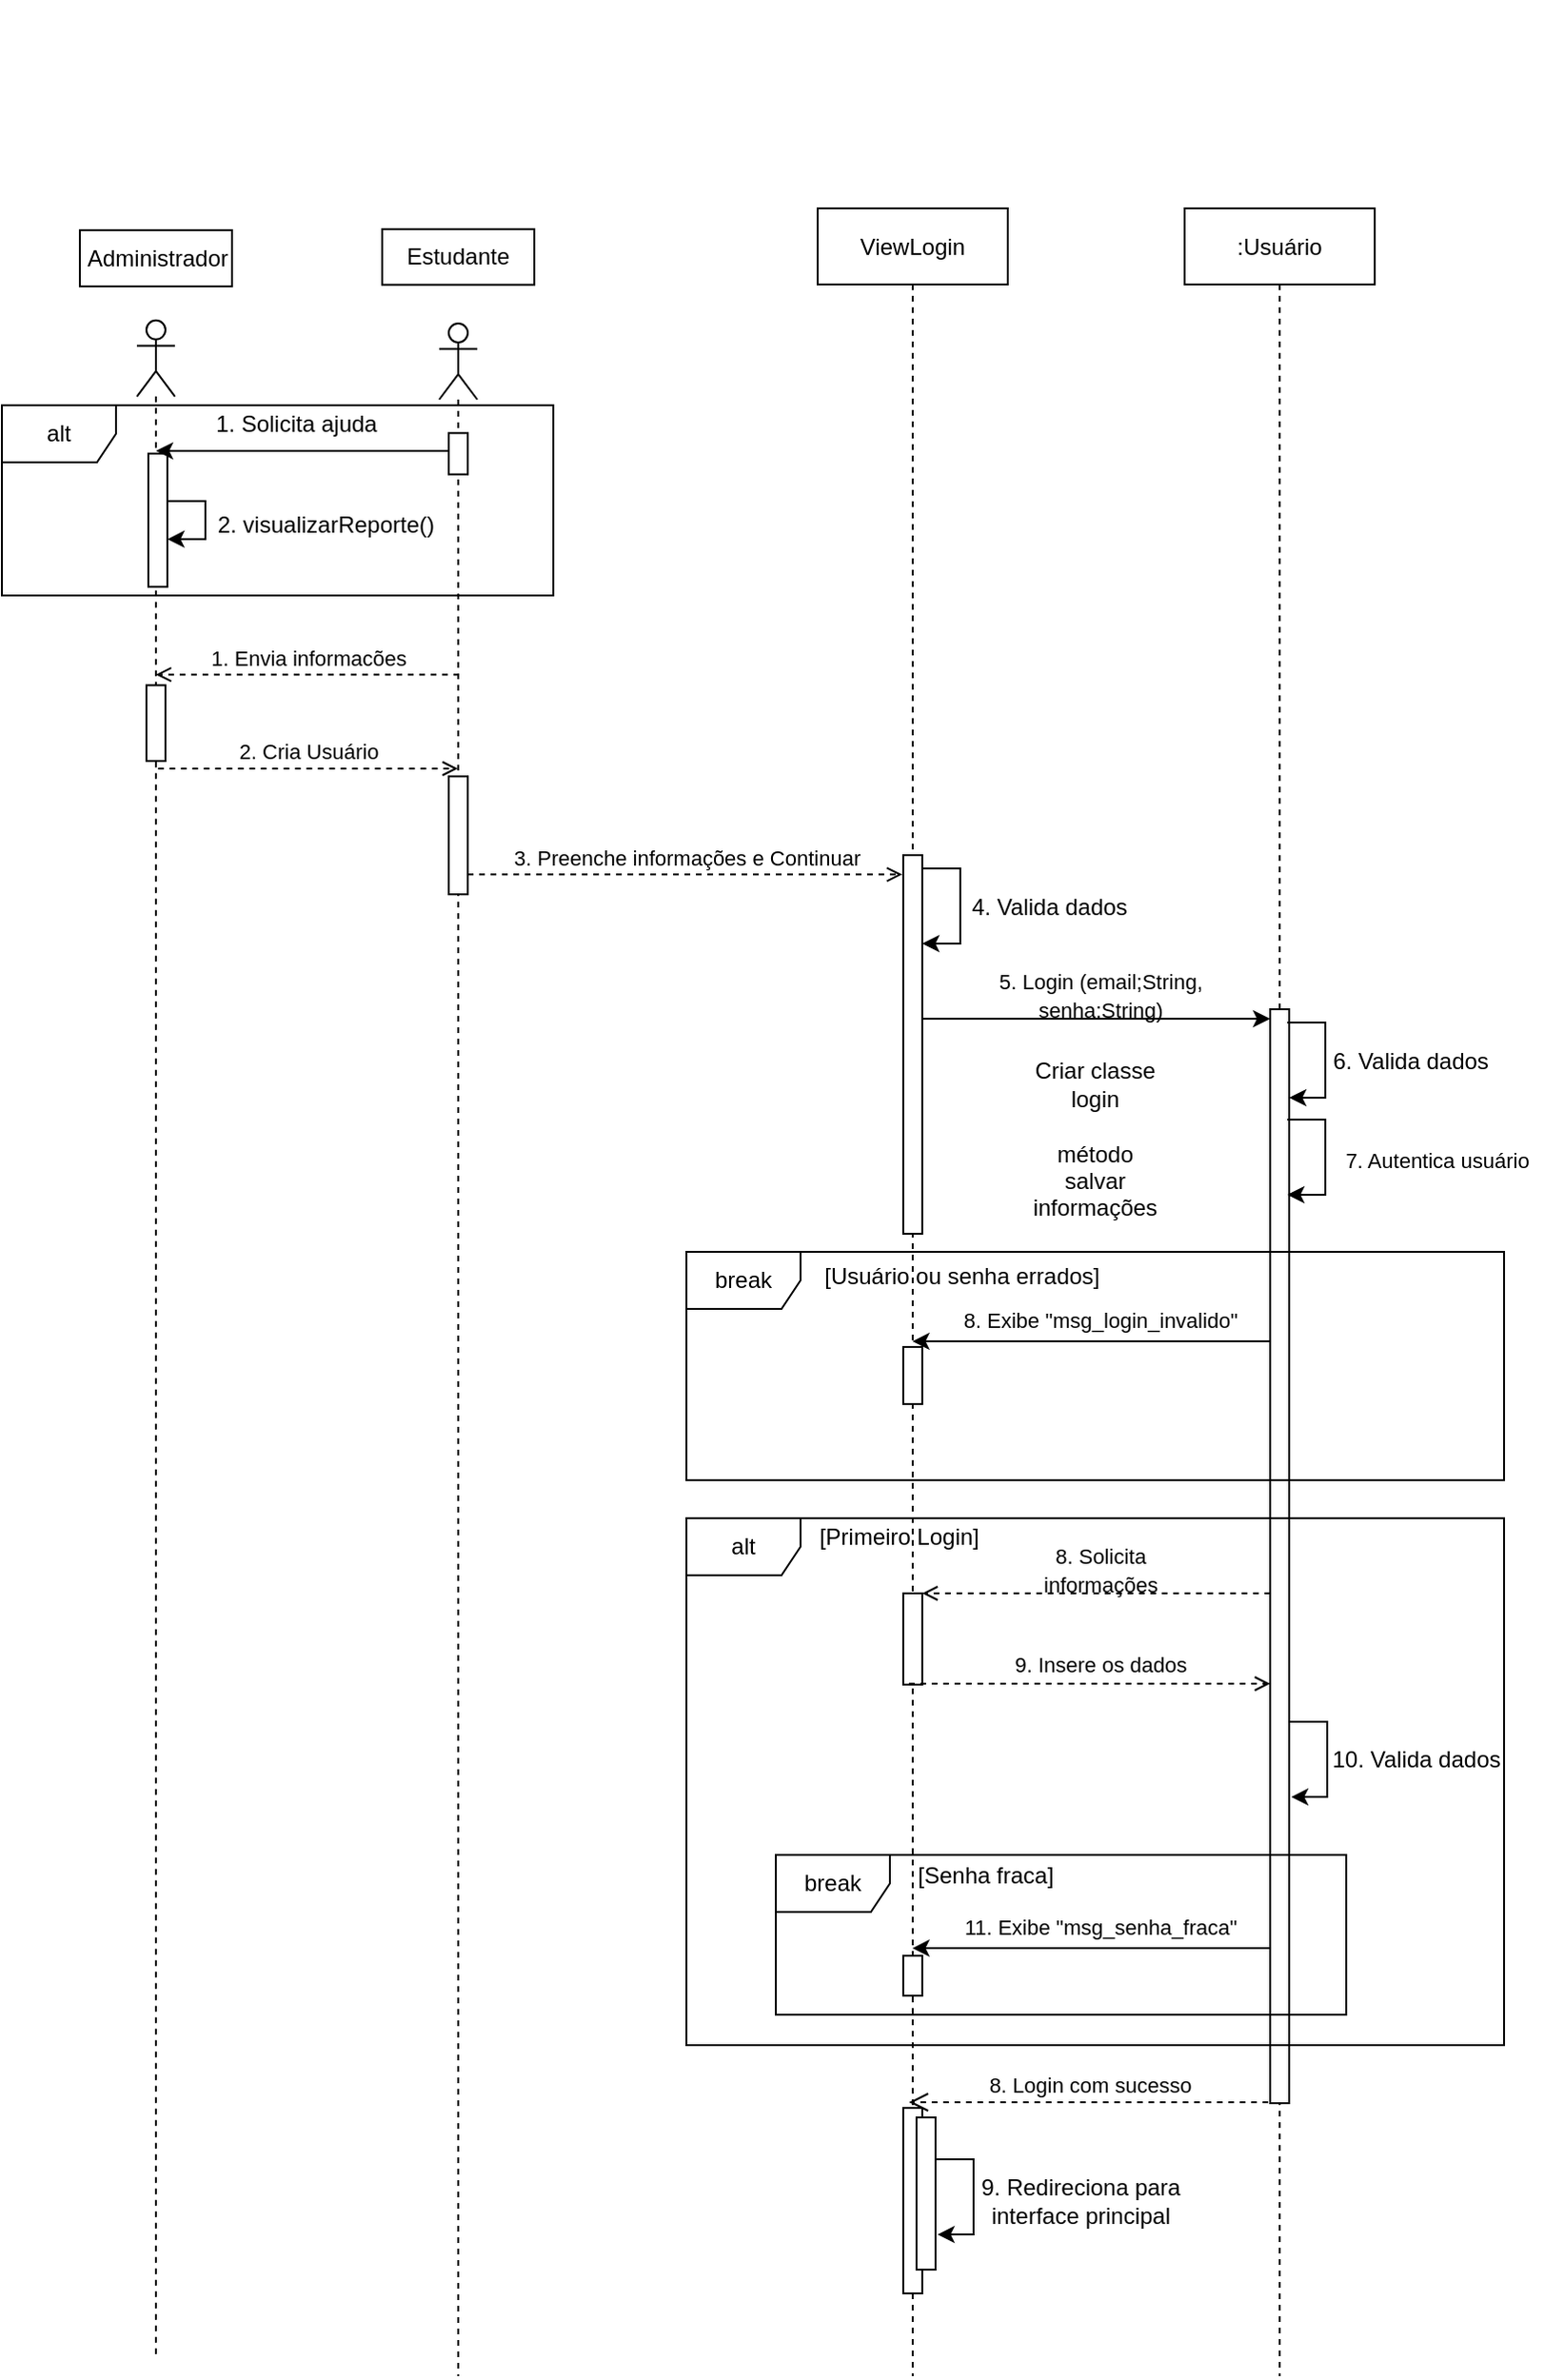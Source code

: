 <mxfile version="27.0.9">
  <diagram name="Page-1" id="2YBvvXClWsGukQMizWep">
    <mxGraphModel dx="752" dy="1515" grid="1" gridSize="10" guides="1" tooltips="1" connect="1" arrows="1" fold="1" page="1" pageScale="1" pageWidth="850" pageHeight="1100" math="0" shadow="0">
      <root>
        <mxCell id="0" />
        <mxCell id="1" parent="0" />
        <mxCell id="NsajczHUsV50mXrBi48d-21" value="" style="group" parent="1" vertex="1" connectable="0">
          <mxGeometry x="70" y="-48.98" width="191" height="1176.98" as="geometry" />
        </mxCell>
        <mxCell id="6BkVtb6d-tIbxzMtLwiw-17" value="" style="rounded=0;whiteSpace=wrap;html=1;" vertex="1" parent="NsajczHUsV50mXrBi48d-21">
          <mxGeometry x="-9" y="120.953" width="80" height="29.54" as="geometry" />
        </mxCell>
        <mxCell id="NsajczHUsV50mXrBi48d-18" value="" style="shape=umlLifeline;perimeter=lifelinePerimeter;whiteSpace=wrap;html=1;container=1;dropTarget=0;collapsible=0;recursiveResize=0;outlineConnect=0;portConstraint=eastwest;newEdgeStyle={&quot;curved&quot;:0,&quot;rounded&quot;:0};participant=umlActor;" parent="NsajczHUsV50mXrBi48d-21" vertex="1">
          <mxGeometry x="21" y="168.396" width="20" height="1069.982" as="geometry" />
        </mxCell>
        <mxCell id="6BkVtb6d-tIbxzMtLwiw-78" value="" style="html=1;points=[[0,0,0,0,5],[0,1,0,0,-5],[1,0,0,0,5],[1,1,0,0,-5]];perimeter=orthogonalPerimeter;outlineConnect=0;targetShapes=umlLifeline;portConstraint=eastwest;newEdgeStyle={&quot;curved&quot;:0,&quot;rounded&quot;:0};" vertex="1" parent="NsajczHUsV50mXrBi48d-18">
          <mxGeometry x="6" y="70" width="10" height="70" as="geometry" />
        </mxCell>
        <mxCell id="6BkVtb6d-tIbxzMtLwiw-79" style="edgeStyle=orthogonalEdgeStyle;rounded=0;orthogonalLoop=1;jettySize=auto;html=1;curved=0;" edge="1" parent="NsajczHUsV50mXrBi48d-18" source="6BkVtb6d-tIbxzMtLwiw-78" target="6BkVtb6d-tIbxzMtLwiw-78">
          <mxGeometry relative="1" as="geometry" />
        </mxCell>
        <mxCell id="NsajczHUsV50mXrBi48d-20" value="Administrador" style="text;html=1;align=center;verticalAlign=middle;whiteSpace=wrap;rounded=0;" parent="NsajczHUsV50mXrBi48d-21" vertex="1">
          <mxGeometry x="-8" y="82.223" width="80" height="106.998" as="geometry" />
        </mxCell>
        <mxCell id="NsajczHUsV50mXrBi48d-26" value="" style="html=1;points=[[0,0,0,0,5],[0,1,0,0,-5],[1,0,0,0,5],[1,1,0,0,-5]];perimeter=orthogonalPerimeter;outlineConnect=0;targetShapes=umlLifeline;portConstraint=eastwest;newEdgeStyle={&quot;curved&quot;:0,&quot;rounded&quot;:0};" parent="NsajczHUsV50mXrBi48d-21" vertex="1">
          <mxGeometry x="26" y="360.17" width="10" height="39.83" as="geometry" />
        </mxCell>
        <mxCell id="6BkVtb6d-tIbxzMtLwiw-77" value="1. Solicita ajuda" style="text;html=1;align=center;verticalAlign=middle;whiteSpace=wrap;rounded=0;" vertex="1" parent="NsajczHUsV50mXrBi48d-21">
          <mxGeometry x="60" y="206.479" width="90" height="33.406" as="geometry" />
        </mxCell>
        <mxCell id="6BkVtb6d-tIbxzMtLwiw-80" value="2. visualizarReporte()" style="text;html=1;align=center;verticalAlign=middle;whiteSpace=wrap;rounded=0;" vertex="1" parent="NsajczHUsV50mXrBi48d-21">
          <mxGeometry x="61" y="259.566" width="119" height="33.406" as="geometry" />
        </mxCell>
        <mxCell id="6BkVtb6d-tIbxzMtLwiw-1" value="2. Cria Usuário" style="html=1;verticalAlign=bottom;endArrow=open;curved=0;rounded=0;dashed=1;endFill=0;" edge="1" parent="NsajczHUsV50mXrBi48d-21">
          <mxGeometry x="0.001" relative="1" as="geometry">
            <mxPoint x="32.163" y="403.98" as="sourcePoint" />
            <mxPoint x="189.83" y="403.98" as="targetPoint" />
            <mxPoint as="offset" />
          </mxGeometry>
        </mxCell>
        <mxCell id="NsajczHUsV50mXrBi48d-23" value="" style="group" parent="1" vertex="1" connectable="0">
          <mxGeometry x="225" y="-19" width="80" height="1219" as="geometry" />
        </mxCell>
        <mxCell id="s_rgGlajOxWAFrACk7eH-6" value="" style="shape=umlLifeline;perimeter=lifelinePerimeter;whiteSpace=wrap;html=1;container=1;dropTarget=0;collapsible=0;recursiveResize=0;outlineConnect=0;portConstraint=eastwest;newEdgeStyle={&quot;curved&quot;:0,&quot;rounded&quot;:0};participant=umlActor;" parent="NsajczHUsV50mXrBi48d-23" vertex="1">
          <mxGeometry x="25" y="139.999" width="20" height="1079.001" as="geometry" />
        </mxCell>
        <mxCell id="6BkVtb6d-tIbxzMtLwiw-3" value="3. Preenche informações e Continuar" style="html=1;verticalAlign=bottom;endArrow=open;curved=0;rounded=0;dashed=1;endFill=0;" edge="1" parent="NsajczHUsV50mXrBi48d-23">
          <mxGeometry relative="1" as="geometry">
            <mxPoint x="40" y="429.675" as="sourcePoint" />
            <mxPoint x="268.5" y="429.675" as="targetPoint" />
          </mxGeometry>
        </mxCell>
        <mxCell id="NsajczHUsV50mXrBi48d-27" value="1. Envia informacões" style="html=1;verticalAlign=bottom;endArrow=open;curved=0;rounded=0;dashed=1;endFill=0;" parent="NsajczHUsV50mXrBi48d-23" edge="1">
          <mxGeometry relative="1" as="geometry">
            <mxPoint x="35.5" y="324.602" as="sourcePoint" />
            <mxPoint x="-124.071" y="324.602" as="targetPoint" />
          </mxGeometry>
        </mxCell>
        <mxCell id="6BkVtb6d-tIbxzMtLwiw-70" value="" style="group" vertex="1" connectable="0" parent="NsajczHUsV50mXrBi48d-23">
          <mxGeometry x="-5" y="68.675" width="80" height="72.796" as="geometry" />
        </mxCell>
        <mxCell id="6BkVtb6d-tIbxzMtLwiw-18" value="" style="rounded=0;whiteSpace=wrap;html=1;" vertex="1" parent="6BkVtb6d-tIbxzMtLwiw-70">
          <mxGeometry y="21.767" width="80" height="29.264" as="geometry" />
        </mxCell>
        <mxCell id="NsajczHUsV50mXrBi48d-22" value="Estudante" style="text;html=1;align=center;verticalAlign=middle;whiteSpace=wrap;rounded=0;" parent="6BkVtb6d-tIbxzMtLwiw-70" vertex="1">
          <mxGeometry width="80" height="72.796" as="geometry" />
        </mxCell>
        <mxCell id="NsajczHUsV50mXrBi48d-24" value="" style="html=1;points=[[0,0,0,0,5],[0,1,0,0,-5],[1,0,0,0,5],[1,1,0,0,-5]];perimeter=orthogonalPerimeter;outlineConnect=0;targetShapes=umlLifeline;portConstraint=eastwest;newEdgeStyle={&quot;curved&quot;:0,&quot;rounded&quot;:0};" parent="NsajczHUsV50mXrBi48d-23" vertex="1">
          <mxGeometry x="30" y="378.097" width="10" height="61.983" as="geometry" />
        </mxCell>
        <mxCell id="6BkVtb6d-tIbxzMtLwiw-73" value="" style="html=1;points=[[0,0,0,0,5],[0,1,0,0,-5],[1,0,0,0,5],[1,1,0,0,-5]];perimeter=orthogonalPerimeter;outlineConnect=0;targetShapes=umlLifeline;portConstraint=eastwest;newEdgeStyle={&quot;curved&quot;:0,&quot;rounded&quot;:0};" vertex="1" parent="NsajczHUsV50mXrBi48d-23">
          <mxGeometry x="30" y="197.643" width="10" height="21.694" as="geometry" />
        </mxCell>
        <mxCell id="6BkVtb6d-tIbxzMtLwiw-15" value="6. Valida dados" style="text;html=1;align=center;verticalAlign=middle;whiteSpace=wrap;rounded=0;" vertex="1" parent="1">
          <mxGeometry x="718" y="493.5" width="86" height="30" as="geometry" />
        </mxCell>
        <mxCell id="6BkVtb6d-tIbxzMtLwiw-21" value=":Usuário" style="shape=umlLifeline;perimeter=lifelinePerimeter;whiteSpace=wrap;html=1;container=1;dropTarget=0;collapsible=0;recursiveResize=0;outlineConnect=0;portConstraint=eastwest;newEdgeStyle={&quot;curved&quot;:0,&quot;rounded&quot;:0};" vertex="1" parent="1">
          <mxGeometry x="642" y="60.5" width="100" height="1139.5" as="geometry" />
        </mxCell>
        <mxCell id="6BkVtb6d-tIbxzMtLwiw-22" value="" style="html=1;points=[[0,0,0,0,5],[0,1,0,0,-5],[1,0,0,0,5],[1,1,0,0,-5]];perimeter=orthogonalPerimeter;outlineConnect=0;targetShapes=umlLifeline;portConstraint=eastwest;newEdgeStyle={&quot;curved&quot;:0,&quot;rounded&quot;:0};" vertex="1" parent="6BkVtb6d-tIbxzMtLwiw-21">
          <mxGeometry x="45" y="421" width="10" height="575" as="geometry" />
        </mxCell>
        <mxCell id="6BkVtb6d-tIbxzMtLwiw-23" style="edgeStyle=orthogonalEdgeStyle;rounded=0;orthogonalLoop=1;jettySize=auto;html=1;curved=0;" edge="1" parent="1" target="6BkVtb6d-tIbxzMtLwiw-22">
          <mxGeometry relative="1" as="geometry">
            <mxPoint x="696" y="488.48" as="sourcePoint" />
            <mxPoint x="704" y="528" as="targetPoint" />
            <Array as="points">
              <mxPoint x="716" y="489" />
              <mxPoint x="716" y="528" />
            </Array>
          </mxGeometry>
        </mxCell>
        <mxCell id="6BkVtb6d-tIbxzMtLwiw-25" style="edgeStyle=orthogonalEdgeStyle;rounded=0;orthogonalLoop=1;jettySize=auto;html=1;curved=0;" edge="1" parent="1">
          <mxGeometry relative="1" as="geometry">
            <mxPoint x="696" y="539.48" as="sourcePoint" />
            <mxPoint x="696" y="579" as="targetPoint" />
            <Array as="points">
              <mxPoint x="716" y="540" />
              <mxPoint x="716" y="579" />
            </Array>
          </mxGeometry>
        </mxCell>
        <mxCell id="6BkVtb6d-tIbxzMtLwiw-26" value="&lt;span style=&quot;font-size: 11px; text-wrap-mode: nowrap; background-color: rgb(255, 255, 255);&quot;&gt;7. Autentica usuário&lt;/span&gt;" style="text;html=1;align=center;verticalAlign=middle;whiteSpace=wrap;rounded=0;" vertex="1" parent="1">
          <mxGeometry x="720" y="546" width="110" height="30" as="geometry" />
        </mxCell>
        <mxCell id="6BkVtb6d-tIbxzMtLwiw-27" value="4. Valida dados" style="text;html=1;align=center;verticalAlign=middle;whiteSpace=wrap;rounded=0;" vertex="1" parent="1">
          <mxGeometry x="528" y="412.5" width="86" height="30" as="geometry" />
        </mxCell>
        <mxCell id="6BkVtb6d-tIbxzMtLwiw-28" value="ViewLogin" style="shape=umlLifeline;perimeter=lifelinePerimeter;whiteSpace=wrap;html=1;container=1;dropTarget=0;collapsible=0;recursiveResize=0;outlineConnect=0;portConstraint=eastwest;newEdgeStyle={&quot;curved&quot;:0,&quot;rounded&quot;:0};" vertex="1" parent="1">
          <mxGeometry x="449" y="60.5" width="100" height="1139.5" as="geometry" />
        </mxCell>
        <mxCell id="6BkVtb6d-tIbxzMtLwiw-29" value="" style="html=1;points=[[0,0,0,0,5],[0,1,0,0,-5],[1,0,0,0,5],[1,1,0,0,-5]];perimeter=orthogonalPerimeter;outlineConnect=0;targetShapes=umlLifeline;portConstraint=eastwest;newEdgeStyle={&quot;curved&quot;:0,&quot;rounded&quot;:0};" vertex="1" parent="6BkVtb6d-tIbxzMtLwiw-28">
          <mxGeometry x="45" y="340" width="10" height="199" as="geometry" />
        </mxCell>
        <mxCell id="6BkVtb6d-tIbxzMtLwiw-42" value="" style="html=1;points=[[0,0,0,0,5],[0,1,0,0,-5],[1,0,0,0,5],[1,1,0,0,-5]];perimeter=orthogonalPerimeter;outlineConnect=0;targetShapes=umlLifeline;portConstraint=eastwest;newEdgeStyle={&quot;curved&quot;:0,&quot;rounded&quot;:0};" vertex="1" parent="6BkVtb6d-tIbxzMtLwiw-28">
          <mxGeometry x="45" y="728" width="10" height="48" as="geometry" />
        </mxCell>
        <mxCell id="6BkVtb6d-tIbxzMtLwiw-65" value="" style="html=1;points=[[0,0,0,0,5],[0,1,0,0,-5],[1,0,0,0,5],[1,1,0,0,-5]];perimeter=orthogonalPerimeter;outlineConnect=0;targetShapes=umlLifeline;portConstraint=eastwest;newEdgeStyle={&quot;curved&quot;:0,&quot;rounded&quot;:0};" vertex="1" parent="6BkVtb6d-tIbxzMtLwiw-28">
          <mxGeometry x="45" y="998.5" width="10" height="97.5" as="geometry" />
        </mxCell>
        <mxCell id="6BkVtb6d-tIbxzMtLwiw-66" value="" style="html=1;points=[[0,0,0,0,5],[0,1,0,0,-5],[1,0,0,0,5],[1,1,0,0,-5]];perimeter=orthogonalPerimeter;outlineConnect=0;targetShapes=umlLifeline;portConstraint=eastwest;newEdgeStyle={&quot;curved&quot;:0,&quot;rounded&quot;:0};" vertex="1" parent="6BkVtb6d-tIbxzMtLwiw-28">
          <mxGeometry x="52" y="1003.5" width="10" height="80" as="geometry" />
        </mxCell>
        <mxCell id="6BkVtb6d-tIbxzMtLwiw-30" style="edgeStyle=orthogonalEdgeStyle;rounded=0;orthogonalLoop=1;jettySize=auto;html=1;curved=0;" edge="1" parent="1" target="6BkVtb6d-tIbxzMtLwiw-29">
          <mxGeometry relative="1" as="geometry">
            <mxPoint x="504" y="407.48" as="sourcePoint" />
            <mxPoint x="524" y="429" as="targetPoint" />
            <Array as="points">
              <mxPoint x="524" y="408" />
              <mxPoint x="524" y="447" />
            </Array>
          </mxGeometry>
        </mxCell>
        <mxCell id="6BkVtb6d-tIbxzMtLwiw-32" value="&lt;span style=&quot;font-size: 11px; text-wrap-mode: nowrap; background-color: rgb(255, 255, 255);&quot;&gt;5. Login (email;String, senha:String)&lt;/span&gt;" style="text;html=1;align=center;verticalAlign=middle;whiteSpace=wrap;rounded=0;" vertex="1" parent="1">
          <mxGeometry x="510" y="459" width="176" height="30" as="geometry" />
        </mxCell>
        <mxCell id="6BkVtb6d-tIbxzMtLwiw-33" style="edgeStyle=orthogonalEdgeStyle;rounded=0;orthogonalLoop=1;jettySize=auto;html=1;curved=0;entryX=0;entryY=0;entryDx=0;entryDy=5;entryPerimeter=0;" edge="1" parent="1" source="6BkVtb6d-tIbxzMtLwiw-29" target="6BkVtb6d-tIbxzMtLwiw-22">
          <mxGeometry relative="1" as="geometry">
            <Array as="points">
              <mxPoint x="587" y="487" />
            </Array>
          </mxGeometry>
        </mxCell>
        <mxCell id="6BkVtb6d-tIbxzMtLwiw-38" value="&lt;span style=&quot;font-size: 11px; text-wrap-mode: nowrap; background-color: rgb(255, 255, 255);&quot;&gt;8. Solicita informações&lt;/span&gt;" style="text;html=1;align=center;verticalAlign=middle;whiteSpace=wrap;rounded=0;" vertex="1" parent="1">
          <mxGeometry x="543" y="766" width="110" height="20" as="geometry" />
        </mxCell>
        <mxCell id="6BkVtb6d-tIbxzMtLwiw-40" value="break" style="shape=umlFrame;whiteSpace=wrap;html=1;pointerEvents=0;" vertex="1" parent="1">
          <mxGeometry x="380" y="609" width="430" height="120" as="geometry" />
        </mxCell>
        <mxCell id="6BkVtb6d-tIbxzMtLwiw-45" style="edgeStyle=orthogonalEdgeStyle;rounded=0;orthogonalLoop=1;jettySize=auto;html=1;curved=0;" edge="1" parent="1">
          <mxGeometry relative="1" as="geometry">
            <mxPoint x="687" y="656.034" as="sourcePoint" />
            <mxPoint x="498.81" y="656.034" as="targetPoint" />
            <Array as="points">
              <mxPoint x="580" y="656" />
              <mxPoint x="580" y="656" />
            </Array>
          </mxGeometry>
        </mxCell>
        <mxCell id="6BkVtb6d-tIbxzMtLwiw-46" value="" style="html=1;points=[[0,0,0,0,5],[0,1,0,0,-5],[1,0,0,0,5],[1,1,0,0,-5]];perimeter=orthogonalPerimeter;outlineConnect=0;targetShapes=umlLifeline;portConstraint=eastwest;newEdgeStyle={&quot;curved&quot;:0,&quot;rounded&quot;:0};" vertex="1" parent="1">
          <mxGeometry x="494" y="659" width="10" height="30" as="geometry" />
        </mxCell>
        <mxCell id="6BkVtb6d-tIbxzMtLwiw-47" value="&lt;span style=&quot;font-size: 11px; text-wrap-mode: nowrap; background-color: rgb(255, 255, 255);&quot;&gt;8. Exibe &quot;msg_login_invalido&quot;&lt;/span&gt;&lt;span style=&quot;color: rgba(0, 0, 0, 0); font-family: monospace; font-size: 0px; text-align: start; text-wrap-mode: nowrap;&quot;&gt;%3CmxGraphModel%3E%3Croot%3E%3CmxCell%20id%3D%220%22%2F%3E%3CmxCell%20id%3D%221%22%20parent%3D%220%22%2F%3E%3CmxCell%20id%3D%222%22%20value%3D%22%26lt%3Bspan%20style%3D%26quot%3Bfont-size%3A%2011px%3B%20text-wrap-mode%3A%20nowrap%3B%20background-color%3A%20rgb(255%2C%20255%2C%20255)%3B%26quot%3B%26gt%3B5.%20Login%20(email%3BString%2C%20senha%3AString)%26lt%3B%2Fspan%26gt%3B%22%20style%3D%22text%3Bhtml%3D1%3Balign%3Dcenter%3BverticalAlign%3Dmiddle%3BwhiteSpace%3Dwrap%3Brounded%3D0%3B%22%20vertex%3D%221%22%20parent%3D%221%22%3E%3CmxGeometry%20x%3D%22510%22%20y%3D%22310%22%20width%3D%22176%22%20height%3D%2230%22%20as%3D%22geometry%22%2F%3E%3C%2FmxCell%3E%3C%2Froot%3E%3C%2FmxGraphModel%3E&lt;/span&gt;" style="text;html=1;align=center;verticalAlign=middle;whiteSpace=wrap;rounded=0;" vertex="1" parent="1">
          <mxGeometry x="510" y="630" width="176" height="30" as="geometry" />
        </mxCell>
        <mxCell id="6BkVtb6d-tIbxzMtLwiw-48" value="[Usuário ou senha errados]" style="text;html=1;align=center;verticalAlign=middle;whiteSpace=wrap;rounded=0;" vertex="1" parent="1">
          <mxGeometry x="445" y="607" width="160" height="30" as="geometry" />
        </mxCell>
        <mxCell id="6BkVtb6d-tIbxzMtLwiw-49" value="alt" style="shape=umlFrame;whiteSpace=wrap;html=1;pointerEvents=0;" vertex="1" parent="1">
          <mxGeometry x="380" y="749" width="430" height="277" as="geometry" />
        </mxCell>
        <mxCell id="6BkVtb6d-tIbxzMtLwiw-50" value="[Primeiro Login]" style="text;html=1;align=center;verticalAlign=middle;whiteSpace=wrap;rounded=0;" vertex="1" parent="1">
          <mxGeometry x="412" y="744" width="160" height="30" as="geometry" />
        </mxCell>
        <mxCell id="6BkVtb6d-tIbxzMtLwiw-51" value="" style="endArrow=open;html=1;rounded=0;dashed=1;endFill=0;" edge="1" parent="1" source="6BkVtb6d-tIbxzMtLwiw-22" target="6BkVtb6d-tIbxzMtLwiw-42">
          <mxGeometry width="50" height="50" relative="1" as="geometry">
            <mxPoint x="600" y="796" as="sourcePoint" />
            <mxPoint x="650" y="746" as="targetPoint" />
          </mxGeometry>
        </mxCell>
        <mxCell id="6BkVtb6d-tIbxzMtLwiw-52" value="" style="endArrow=open;html=1;rounded=0;dashed=1;endFill=0;" edge="1" parent="1" target="6BkVtb6d-tIbxzMtLwiw-22">
          <mxGeometry width="50" height="50" relative="1" as="geometry">
            <mxPoint x="497.0" y="836" as="sourcePoint" />
            <mxPoint x="630" y="806" as="targetPoint" />
            <Array as="points">
              <mxPoint x="600" y="836" />
            </Array>
          </mxGeometry>
        </mxCell>
        <mxCell id="6BkVtb6d-tIbxzMtLwiw-53" value="&lt;span style=&quot;font-size: 11px; text-wrap-mode: nowrap; background-color: rgb(255, 255, 255);&quot;&gt;9. Insere os dados&lt;/span&gt;" style="text;html=1;align=center;verticalAlign=middle;whiteSpace=wrap;rounded=0;" vertex="1" parent="1">
          <mxGeometry x="543" y="816" width="110" height="20" as="geometry" />
        </mxCell>
        <mxCell id="6BkVtb6d-tIbxzMtLwiw-58" value="10. Valida dados" style="text;html=1;align=center;verticalAlign=middle;whiteSpace=wrap;rounded=0;" vertex="1" parent="1">
          <mxGeometry x="718" y="861.02" width="92" height="30" as="geometry" />
        </mxCell>
        <mxCell id="6BkVtb6d-tIbxzMtLwiw-59" style="edgeStyle=orthogonalEdgeStyle;rounded=0;orthogonalLoop=1;jettySize=auto;html=1;curved=0;" edge="1" parent="1">
          <mxGeometry relative="1" as="geometry">
            <mxPoint x="697" y="856" as="sourcePoint" />
            <mxPoint x="698" y="895.52" as="targetPoint" />
            <Array as="points">
              <mxPoint x="717" y="856.52" />
              <mxPoint x="717" y="895.52" />
            </Array>
          </mxGeometry>
        </mxCell>
        <mxCell id="6BkVtb6d-tIbxzMtLwiw-60" value="break" style="shape=umlFrame;whiteSpace=wrap;html=1;pointerEvents=0;" vertex="1" parent="1">
          <mxGeometry x="427" y="926" width="300" height="84" as="geometry" />
        </mxCell>
        <mxCell id="6BkVtb6d-tIbxzMtLwiw-61" style="edgeStyle=orthogonalEdgeStyle;rounded=0;orthogonalLoop=1;jettySize=auto;html=1;curved=0;" edge="1" parent="1">
          <mxGeometry relative="1" as="geometry">
            <mxPoint x="687" y="975.034" as="sourcePoint" />
            <mxPoint x="498.81" y="975.034" as="targetPoint" />
            <Array as="points">
              <mxPoint x="580" y="975" />
              <mxPoint x="580" y="975" />
            </Array>
          </mxGeometry>
        </mxCell>
        <mxCell id="6BkVtb6d-tIbxzMtLwiw-62" value="&lt;span style=&quot;font-size: 11px; text-wrap-mode: nowrap; background-color: rgb(255, 255, 255);&quot;&gt;11. Exibe &quot;msg_senha_fraca&quot;&lt;/span&gt;&lt;span style=&quot;color: rgba(0, 0, 0, 0); font-family: monospace; font-size: 0px; text-align: start; text-wrap-mode: nowrap;&quot;&gt;%3CmxGraphModel%3E%3Croot%3E%3CmxCell%20id%3D%220%22%2F%3E%3CmxCell%20id%3D%221%22%20parent%3D%220%22%2F%3E%3CmxCell%20id%3D%222%22%20value%3D%22%26lt%3Bspan%20style%3D%26quot%3Bfont-size%3A%2011px%3B%20text-wrap-mode%3A%20nowrap%3B%20background-color%3A%20rgb(255%2C%20255%2C%20255)%3B%26quot%3B%26gt%3B5.%20Login%20(email%3BString%2C%20senha%3AString)%26lt%3B%2Fspan%26gt%3B%22%20style%3D%22text%3Bhtml%3D1%3Balign%3Dcenter%3BverticalAlign%3Dmiddle%3BwhiteSpace%3Dwrap%3Brounded%3D0%3B%22%20vertex%3D%221%22%20parent%3D%221%22%3E%3CmxGeometry%20x%3D%22510%22%20y%3D%22310%22%20width%3D%22176%22%20height%3D%2230%22%20as%3D%22geometry%22%2F%3E%3C%2FmxCell%3E%3C%2Froot%3E%3C%2FmxGraphModel%3E&lt;/span&gt;" style="text;html=1;align=center;verticalAlign=middle;whiteSpace=wrap;rounded=0;" vertex="1" parent="1">
          <mxGeometry x="510" y="949" width="176" height="30" as="geometry" />
        </mxCell>
        <mxCell id="6BkVtb6d-tIbxzMtLwiw-63" value="[Senha fraca]" style="text;html=1;align=center;verticalAlign=middle;whiteSpace=wrap;rounded=0;" vertex="1" parent="1">
          <mxGeometry x="495" y="922" width="85" height="30" as="geometry" />
        </mxCell>
        <mxCell id="6BkVtb6d-tIbxzMtLwiw-64" value="8. Login com sucesso" style="html=1;verticalAlign=bottom;endArrow=open;dashed=1;endSize=8;curved=0;rounded=0;" edge="1" parent="1">
          <mxGeometry relative="1" as="geometry">
            <mxPoint x="686" y="1056" as="sourcePoint" />
            <mxPoint x="497.0" y="1056" as="targetPoint" />
          </mxGeometry>
        </mxCell>
        <mxCell id="6BkVtb6d-tIbxzMtLwiw-68" value="9. Redireciona para interface principal" style="text;html=1;align=center;verticalAlign=middle;whiteSpace=wrap;rounded=0;" vertex="1" parent="1">
          <mxGeometry x="533" y="1085.02" width="109" height="44.98" as="geometry" />
        </mxCell>
        <mxCell id="6BkVtb6d-tIbxzMtLwiw-69" style="edgeStyle=orthogonalEdgeStyle;rounded=0;orthogonalLoop=1;jettySize=auto;html=1;curved=0;" edge="1" parent="1">
          <mxGeometry relative="1" as="geometry">
            <mxPoint x="511" y="1086" as="sourcePoint" />
            <mxPoint x="512" y="1125.52" as="targetPoint" />
            <Array as="points">
              <mxPoint x="531" y="1086.52" />
              <mxPoint x="531" y="1125.52" />
            </Array>
          </mxGeometry>
        </mxCell>
        <mxCell id="6BkVtb6d-tIbxzMtLwiw-72" value="alt" style="shape=umlFrame;whiteSpace=wrap;html=1;pointerEvents=0;" vertex="1" parent="1">
          <mxGeometry x="20" y="164" width="290" height="100" as="geometry" />
        </mxCell>
        <mxCell id="6BkVtb6d-tIbxzMtLwiw-75" value="" style="endArrow=classic;html=1;rounded=0;exitX=0;exitY=1;exitDx=0;exitDy=-5;exitPerimeter=0;" edge="1" parent="1">
          <mxGeometry width="50" height="50" relative="1" as="geometry">
            <mxPoint x="255" y="188" as="sourcePoint" />
            <mxPoint x="101.035" y="188" as="targetPoint" />
          </mxGeometry>
        </mxCell>
        <mxCell id="6BkVtb6d-tIbxzMtLwiw-81" value="Criar classe login&lt;div&gt;&lt;br&gt;&lt;/div&gt;&lt;div&gt;método salvar informações&lt;/div&gt;" style="text;html=1;align=center;verticalAlign=middle;whiteSpace=wrap;rounded=0;" vertex="1" parent="1">
          <mxGeometry x="565" y="535" width="60" height="30" as="geometry" />
        </mxCell>
        <mxCell id="6BkVtb6d-tIbxzMtLwiw-82" value="" style="html=1;points=[[0,0,0,0,5],[0,1,0,0,-5],[1,0,0,0,5],[1,1,0,0,-5]];perimeter=orthogonalPerimeter;outlineConnect=0;targetShapes=umlLifeline;portConstraint=eastwest;newEdgeStyle={&quot;curved&quot;:0,&quot;rounded&quot;:0};" vertex="1" parent="1">
          <mxGeometry x="494" y="979" width="10" height="21" as="geometry" />
        </mxCell>
      </root>
    </mxGraphModel>
  </diagram>
</mxfile>
